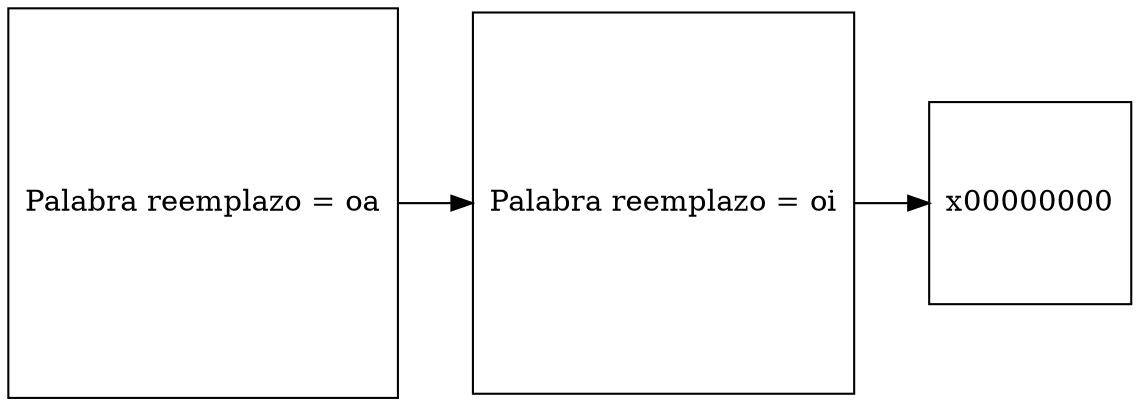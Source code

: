 digraph a{
rankdir = LR;
node[shape = square];
x01433AC8[label = "Palabra reemplazo = oa"];
x01433AC8->x01430AB0;
x01430AB0[label = "Palabra reemplazo = oi"];
x01430AB0->x00000000;
}
